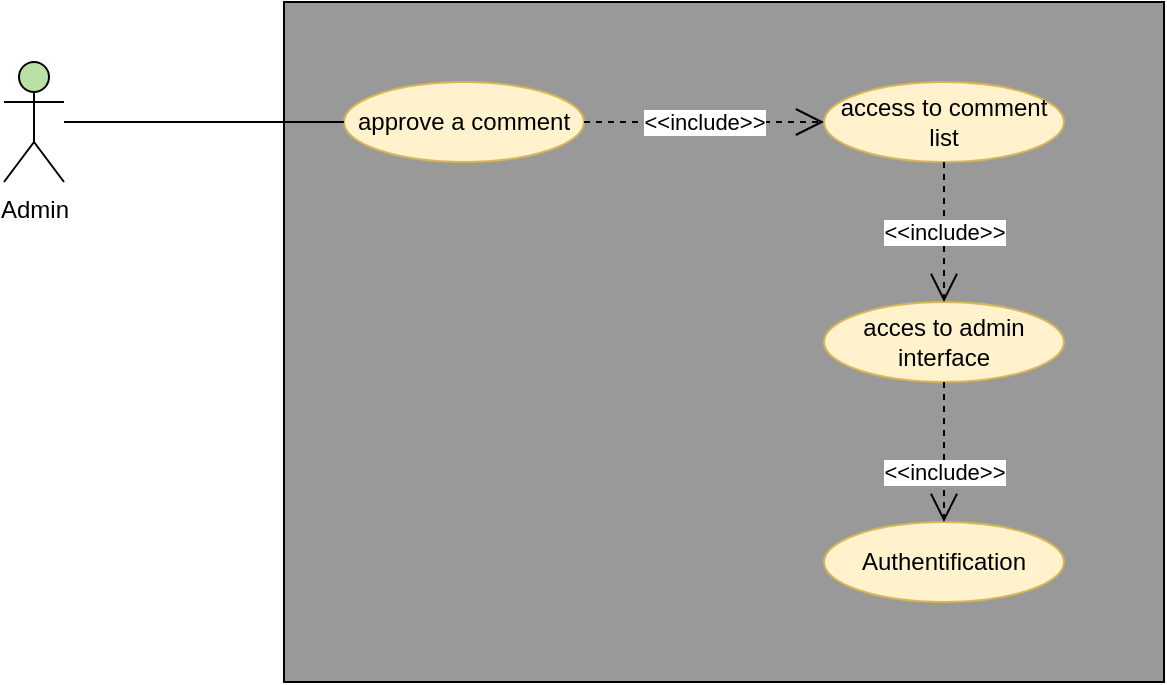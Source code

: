 <mxfile version="13.0.3" type="device"><diagram id="eh_TOmtWyX2uuPOMBLuR" name="Page-1"><mxGraphModel dx="932" dy="806" grid="1" gridSize="10" guides="1" tooltips="1" connect="1" arrows="1" fold="1" page="1" pageScale="1" pageWidth="827" pageHeight="1169" math="0" shadow="0"><root><mxCell id="0"/><mxCell id="1" parent="0"/><mxCell id="GYRbLtLVeRY0w91VzaZR-1" value="" style="rounded=0;whiteSpace=wrap;html=1;fillColor=#999999;" parent="1" vertex="1"><mxGeometry x="200" y="120" width="440" height="340" as="geometry"/></mxCell><mxCell id="GYRbLtLVeRY0w91VzaZR-2" value="Admin" style="shape=umlActor;verticalLabelPosition=bottom;labelBackgroundColor=#ffffff;verticalAlign=top;html=1;fillColor=#B9E0A5;" parent="1" vertex="1"><mxGeometry x="60" y="150" width="30" height="60" as="geometry"/></mxCell><mxCell id="GYRbLtLVeRY0w91VzaZR-3" value="approve a comment" style="ellipse;whiteSpace=wrap;html=1;fillColor=#fff2cc;strokeColor=#d6b656;" parent="1" vertex="1"><mxGeometry x="230" y="160" width="120" height="40" as="geometry"/></mxCell><mxCell id="GYRbLtLVeRY0w91VzaZR-4" value="access to comment list" style="ellipse;whiteSpace=wrap;html=1;fillColor=#fff2cc;strokeColor=#d6b656;" parent="1" vertex="1"><mxGeometry x="470" y="160" width="120" height="40" as="geometry"/></mxCell><mxCell id="GYRbLtLVeRY0w91VzaZR-5" value="acces to admin interface" style="ellipse;whiteSpace=wrap;html=1;fillColor=#fff2cc;strokeColor=#d6b656;" parent="1" vertex="1"><mxGeometry x="470" y="270" width="120" height="40" as="geometry"/></mxCell><mxCell id="GYRbLtLVeRY0w91VzaZR-6" value="&amp;lt;&amp;lt;include&amp;gt;&amp;gt;" style="endArrow=open;endSize=12;dashed=1;html=1;" parent="1" source="GYRbLtLVeRY0w91VzaZR-3" target="GYRbLtLVeRY0w91VzaZR-4" edge="1"><mxGeometry width="160" relative="1" as="geometry"><mxPoint x="380" y="230" as="sourcePoint"/><mxPoint x="540" y="230" as="targetPoint"/></mxGeometry></mxCell><mxCell id="GYRbLtLVeRY0w91VzaZR-7" value="&amp;lt;&amp;lt;include&amp;gt;&amp;gt;" style="endArrow=open;endSize=12;dashed=1;html=1;" parent="1" source="GYRbLtLVeRY0w91VzaZR-4" target="GYRbLtLVeRY0w91VzaZR-5" edge="1"><mxGeometry width="160" relative="1" as="geometry"><mxPoint x="360" y="190" as="sourcePoint"/><mxPoint x="480" y="190" as="targetPoint"/></mxGeometry></mxCell><mxCell id="GYRbLtLVeRY0w91VzaZR-8" value="" style="endArrow=none;html=1;" parent="1" source="GYRbLtLVeRY0w91VzaZR-2" target="GYRbLtLVeRY0w91VzaZR-3" edge="1"><mxGeometry width="50" height="50" relative="1" as="geometry"><mxPoint x="110" y="200" as="sourcePoint"/><mxPoint x="160" y="150" as="targetPoint"/></mxGeometry></mxCell><mxCell id="GYRbLtLVeRY0w91VzaZR-9" value="Authentification" style="ellipse;whiteSpace=wrap;html=1;fillColor=#fff2cc;strokeColor=#d6b656;" parent="1" vertex="1"><mxGeometry x="470" y="380" width="120" height="40" as="geometry"/></mxCell><mxCell id="GYRbLtLVeRY0w91VzaZR-10" value="&amp;lt;&amp;lt;include&amp;gt;&amp;gt;" style="endArrow=open;endSize=12;dashed=1;html=1;" parent="1" target="GYRbLtLVeRY0w91VzaZR-9" edge="1"><mxGeometry x="0.273" width="160" relative="1" as="geometry"><mxPoint x="530" y="310" as="sourcePoint"/><mxPoint x="480" y="290" as="targetPoint"/><mxPoint as="offset"/></mxGeometry></mxCell></root></mxGraphModel></diagram></mxfile>